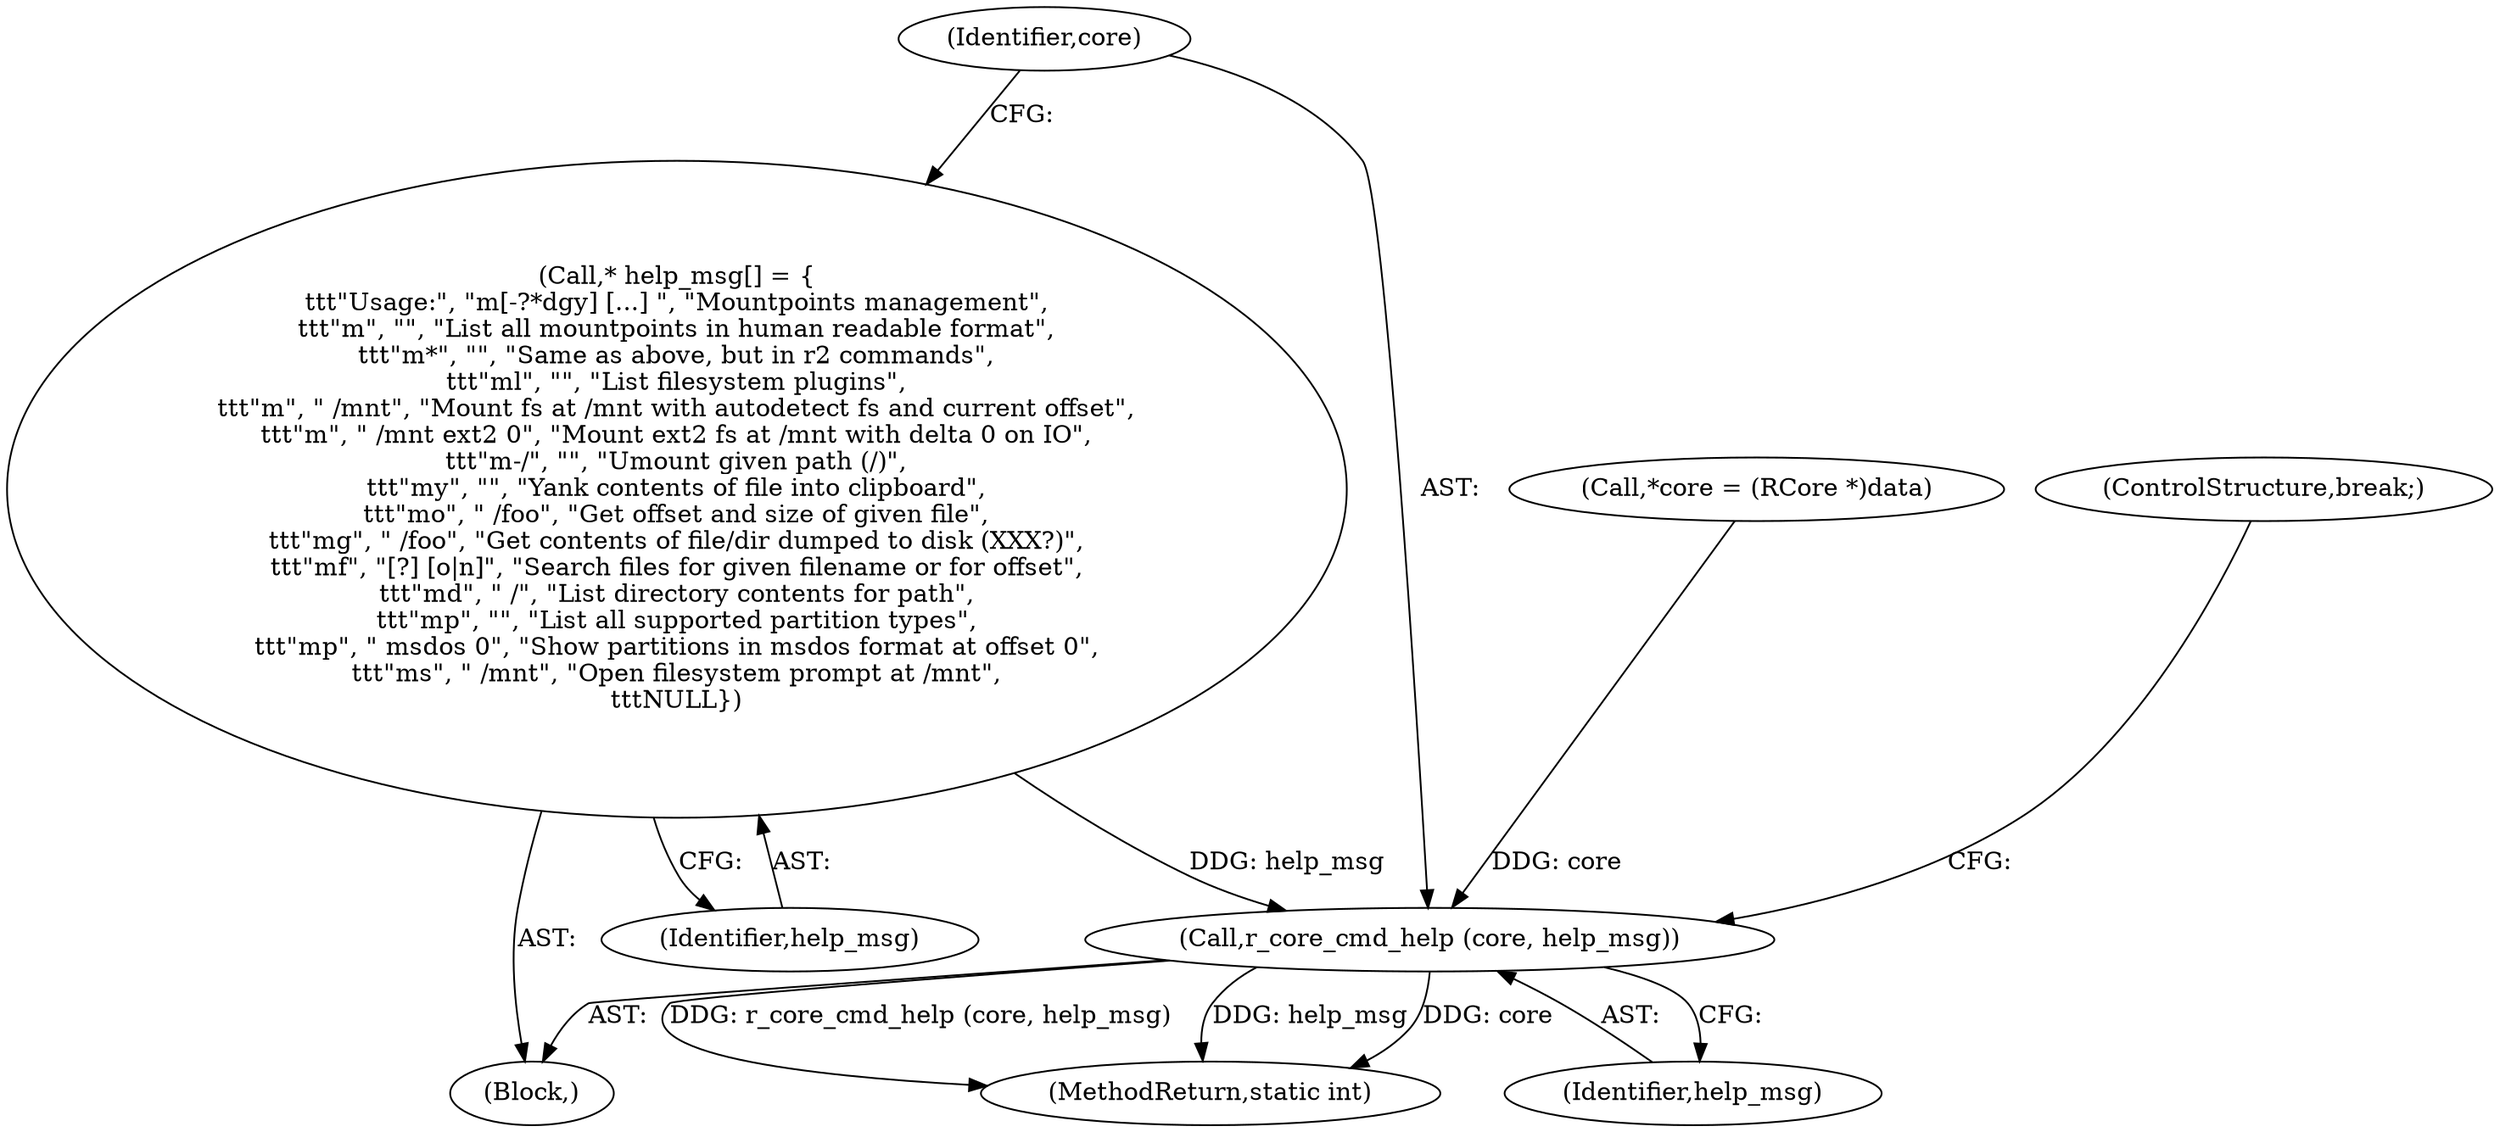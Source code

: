 digraph "0_radare2_65000a7fd9eea62359e6d6714f17b94a99a82edd@API" {
"1000662" [label="(Call,* help_msg[] = {\n\t\t\t\"Usage:\", \"m[-?*dgy] [...] \", \"Mountpoints management\",\n\t\t\t\"m\", \"\", \"List all mountpoints in human readable format\",\n\t\t\t\"m*\", \"\", \"Same as above, but in r2 commands\",\n\t\t\t\"ml\", \"\", \"List filesystem plugins\",\n\t\t\t\"m\", \" /mnt\", \"Mount fs at /mnt with autodetect fs and current offset\",\n\t\t\t\"m\", \" /mnt ext2 0\", \"Mount ext2 fs at /mnt with delta 0 on IO\",\n\t\t\t\"m-/\", \"\", \"Umount given path (/)\",\n\t\t\t\"my\", \"\", \"Yank contents of file into clipboard\",\n\t\t\t\"mo\", \" /foo\", \"Get offset and size of given file\",\n\t\t\t\"mg\", \" /foo\", \"Get contents of file/dir dumped to disk (XXX?)\",\n\t\t\t\"mf\", \"[?] [o|n]\", \"Search files for given filename or for offset\",\n\t\t\t\"md\", \" /\", \"List directory contents for path\",\n\t\t\t\"mp\", \"\", \"List all supported partition types\",\n\t\t\t\"mp\", \" msdos 0\", \"Show partitions in msdos format at offset 0\",\n\t\t\t\"ms\", \" /mnt\", \"Open filesystem prompt at /mnt\",\n\t\t\tNULL})"];
"1000664" [label="(Call,r_core_cmd_help (core, help_msg))"];
"1000664" [label="(Call,r_core_cmd_help (core, help_msg))"];
"1000665" [label="(Identifier,core)"];
"1000120" [label="(Call,*core = (RCore *)data)"];
"1000667" [label="(ControlStructure,break;)"];
"1000666" [label="(Identifier,help_msg)"];
"1000663" [label="(Identifier,help_msg)"];
"1000672" [label="(MethodReturn,static int)"];
"1000662" [label="(Call,* help_msg[] = {\n\t\t\t\"Usage:\", \"m[-?*dgy] [...] \", \"Mountpoints management\",\n\t\t\t\"m\", \"\", \"List all mountpoints in human readable format\",\n\t\t\t\"m*\", \"\", \"Same as above, but in r2 commands\",\n\t\t\t\"ml\", \"\", \"List filesystem plugins\",\n\t\t\t\"m\", \" /mnt\", \"Mount fs at /mnt with autodetect fs and current offset\",\n\t\t\t\"m\", \" /mnt ext2 0\", \"Mount ext2 fs at /mnt with delta 0 on IO\",\n\t\t\t\"m-/\", \"\", \"Umount given path (/)\",\n\t\t\t\"my\", \"\", \"Yank contents of file into clipboard\",\n\t\t\t\"mo\", \" /foo\", \"Get offset and size of given file\",\n\t\t\t\"mg\", \" /foo\", \"Get contents of file/dir dumped to disk (XXX?)\",\n\t\t\t\"mf\", \"[?] [o|n]\", \"Search files for given filename or for offset\",\n\t\t\t\"md\", \" /\", \"List directory contents for path\",\n\t\t\t\"mp\", \"\", \"List all supported partition types\",\n\t\t\t\"mp\", \" msdos 0\", \"Show partitions in msdos format at offset 0\",\n\t\t\t\"ms\", \" /mnt\", \"Open filesystem prompt at /mnt\",\n\t\t\tNULL})"];
"1000660" [label="(Block,)"];
"1000662" -> "1000660"  [label="AST: "];
"1000662" -> "1000663"  [label="CFG: "];
"1000663" -> "1000662"  [label="AST: "];
"1000665" -> "1000662"  [label="CFG: "];
"1000662" -> "1000664"  [label="DDG: help_msg"];
"1000664" -> "1000660"  [label="AST: "];
"1000664" -> "1000666"  [label="CFG: "];
"1000665" -> "1000664"  [label="AST: "];
"1000666" -> "1000664"  [label="AST: "];
"1000667" -> "1000664"  [label="CFG: "];
"1000664" -> "1000672"  [label="DDG: r_core_cmd_help (core, help_msg)"];
"1000664" -> "1000672"  [label="DDG: help_msg"];
"1000664" -> "1000672"  [label="DDG: core"];
"1000120" -> "1000664"  [label="DDG: core"];
}
